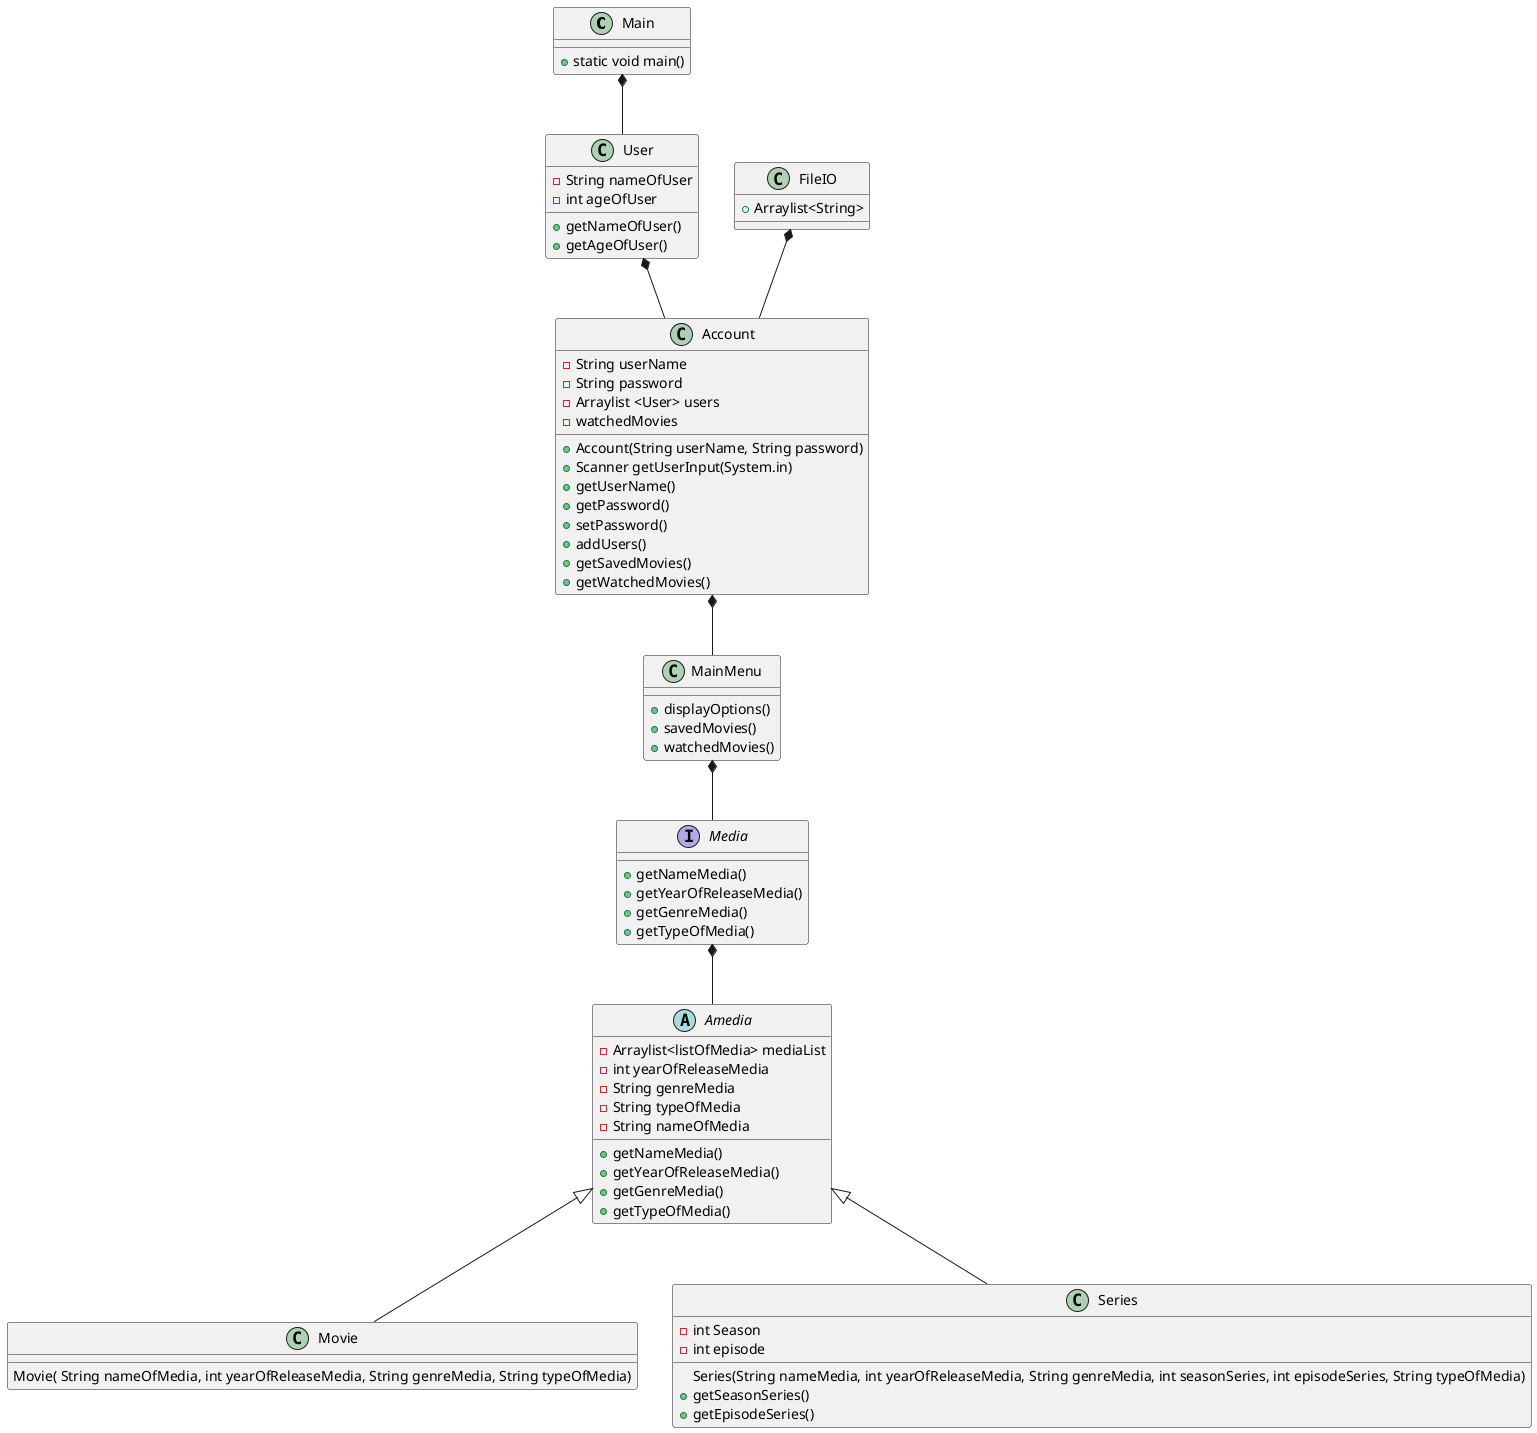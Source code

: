 @startuml
'https://plantuml.com/class-diagram

Main *-- User
Main : + static void main()

User *-- Account
User : - String nameOfUser
User : - int ageOfUser




User : + getNameOfUser()
User : + getAgeOfUser()


FileIO *-- Account

Class FileIO
FileIO : + Arraylist<String>


Account : - String userName
Account : - String password
Account : - Arraylist <User> users
Account : - watchedMovies



Account : + Account(String userName, String password)
Account : + Scanner getUserInput(System.in)
Account : + getUserName()
Account : + getPassword()
Account : + setPassword()
Account : + addUsers()
Account : + getSavedMovies()
Account : + getWatchedMovies()




Account *-- MainMenu
MainMenu : + displayOptions()
MainMenu : + savedMovies()
MainMenu : + watchedMovies()




MainMenu *-- Media



Media *-- Amedia
Interface Media
Media : + getNameMedia()
Media : + getYearOfReleaseMedia()
Media : + getGenreMedia()
Media : + getTypeOfMedia()


Abstract Amedia
Amedia : - Arraylist<listOfMedia> mediaList
Amedia : - int yearOfReleaseMedia
Amedia : - String genreMedia
Amedia : - String typeOfMedia
Amedia : - String nameOfMedia


Amedia : + getNameMedia()
Amedia : + getYearOfReleaseMedia()
Amedia : + getGenreMedia()
Amedia : + getTypeOfMedia()

Amedia <|--  Movie


Movie : Movie( String nameOfMedia, int yearOfReleaseMedia, String genreMedia, String typeOfMedia)




Amedia <|-- Series

Series : - int Season
Series : - int episode



Series : Series(String nameMedia, int yearOfReleaseMedia, String genreMedia, int seasonSeries, int episodeSeries, String typeOfMedia)

Series : + getSeasonSeries()
Series : + getEpisodeSeries()


@endum